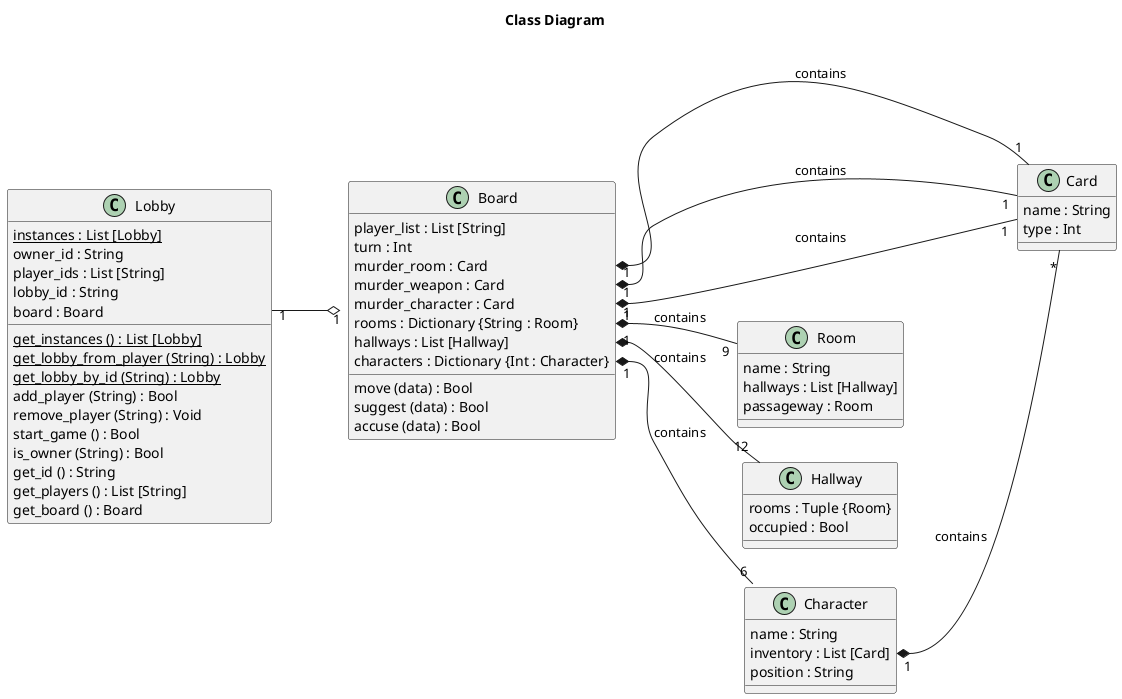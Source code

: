 @startuml Class Diagram

title Class Diagram

left to right direction

class Lobby {
    {static} instances : List [Lobby]
    {field} owner_id : String
    {field} player_ids : List [String]
    {field} lobby_id : String
    {field} board : Board

    {method} {static} get_instances () : List [Lobby]
    {method} {static} get_lobby_from_player (String) : Lobby
    {method} {static} get_lobby_by_id (String) : Lobby
    {method} add_player (String) : Bool
    {method} remove_player (String) : Void
    {method} start_game () : Bool
    {method} is_owner (String) : Bool
    {method} get_id () : String
    {method} get_players () : List [String]
    {method} get_board () : Board
}

class Board {
    {field} player_list : List [String]
    {field} turn : Int
    {field} murder_room : Card
    {field} murder_weapon : Card
    {field} murder_character : Card
    {field} rooms : Dictionary {String : Room}
    {field} hallways : List [Hallway]
    {field} characters : Dictionary {Int : Character}

    {method} move (data) : Bool
    {method} suggest (data) : Bool
    {method} accuse (data) : Bool
}

class Hallway {
    {field} rooms : Tuple {Room}
    {field} occupied : Bool
}

class Character {
    {field} name : String
    {field} inventory : List [Card]
    {field} position : String
}

class Room {
    {field} name : String
    {field} hallways : List [Hallway]
    {field} passageway : Room
}

class Card {
    name : String
    type : Int
}

Lobby::board "1" --o "1" Board
Board::hallways "1" *-- "12" Hallway : contains
Board::rooms "1" *-- "9" Room : contains
Board::characters "1" *-- "6" Character : contains
Board::murder_room "1" *-- "1" Card : contains
Board::murder_weapon "1" *-- "1" Card : contains
Board::murder_character "1" *-- "1" Card : contains
Character::inventory "1" *-- "*" Card : contains

@enduml
